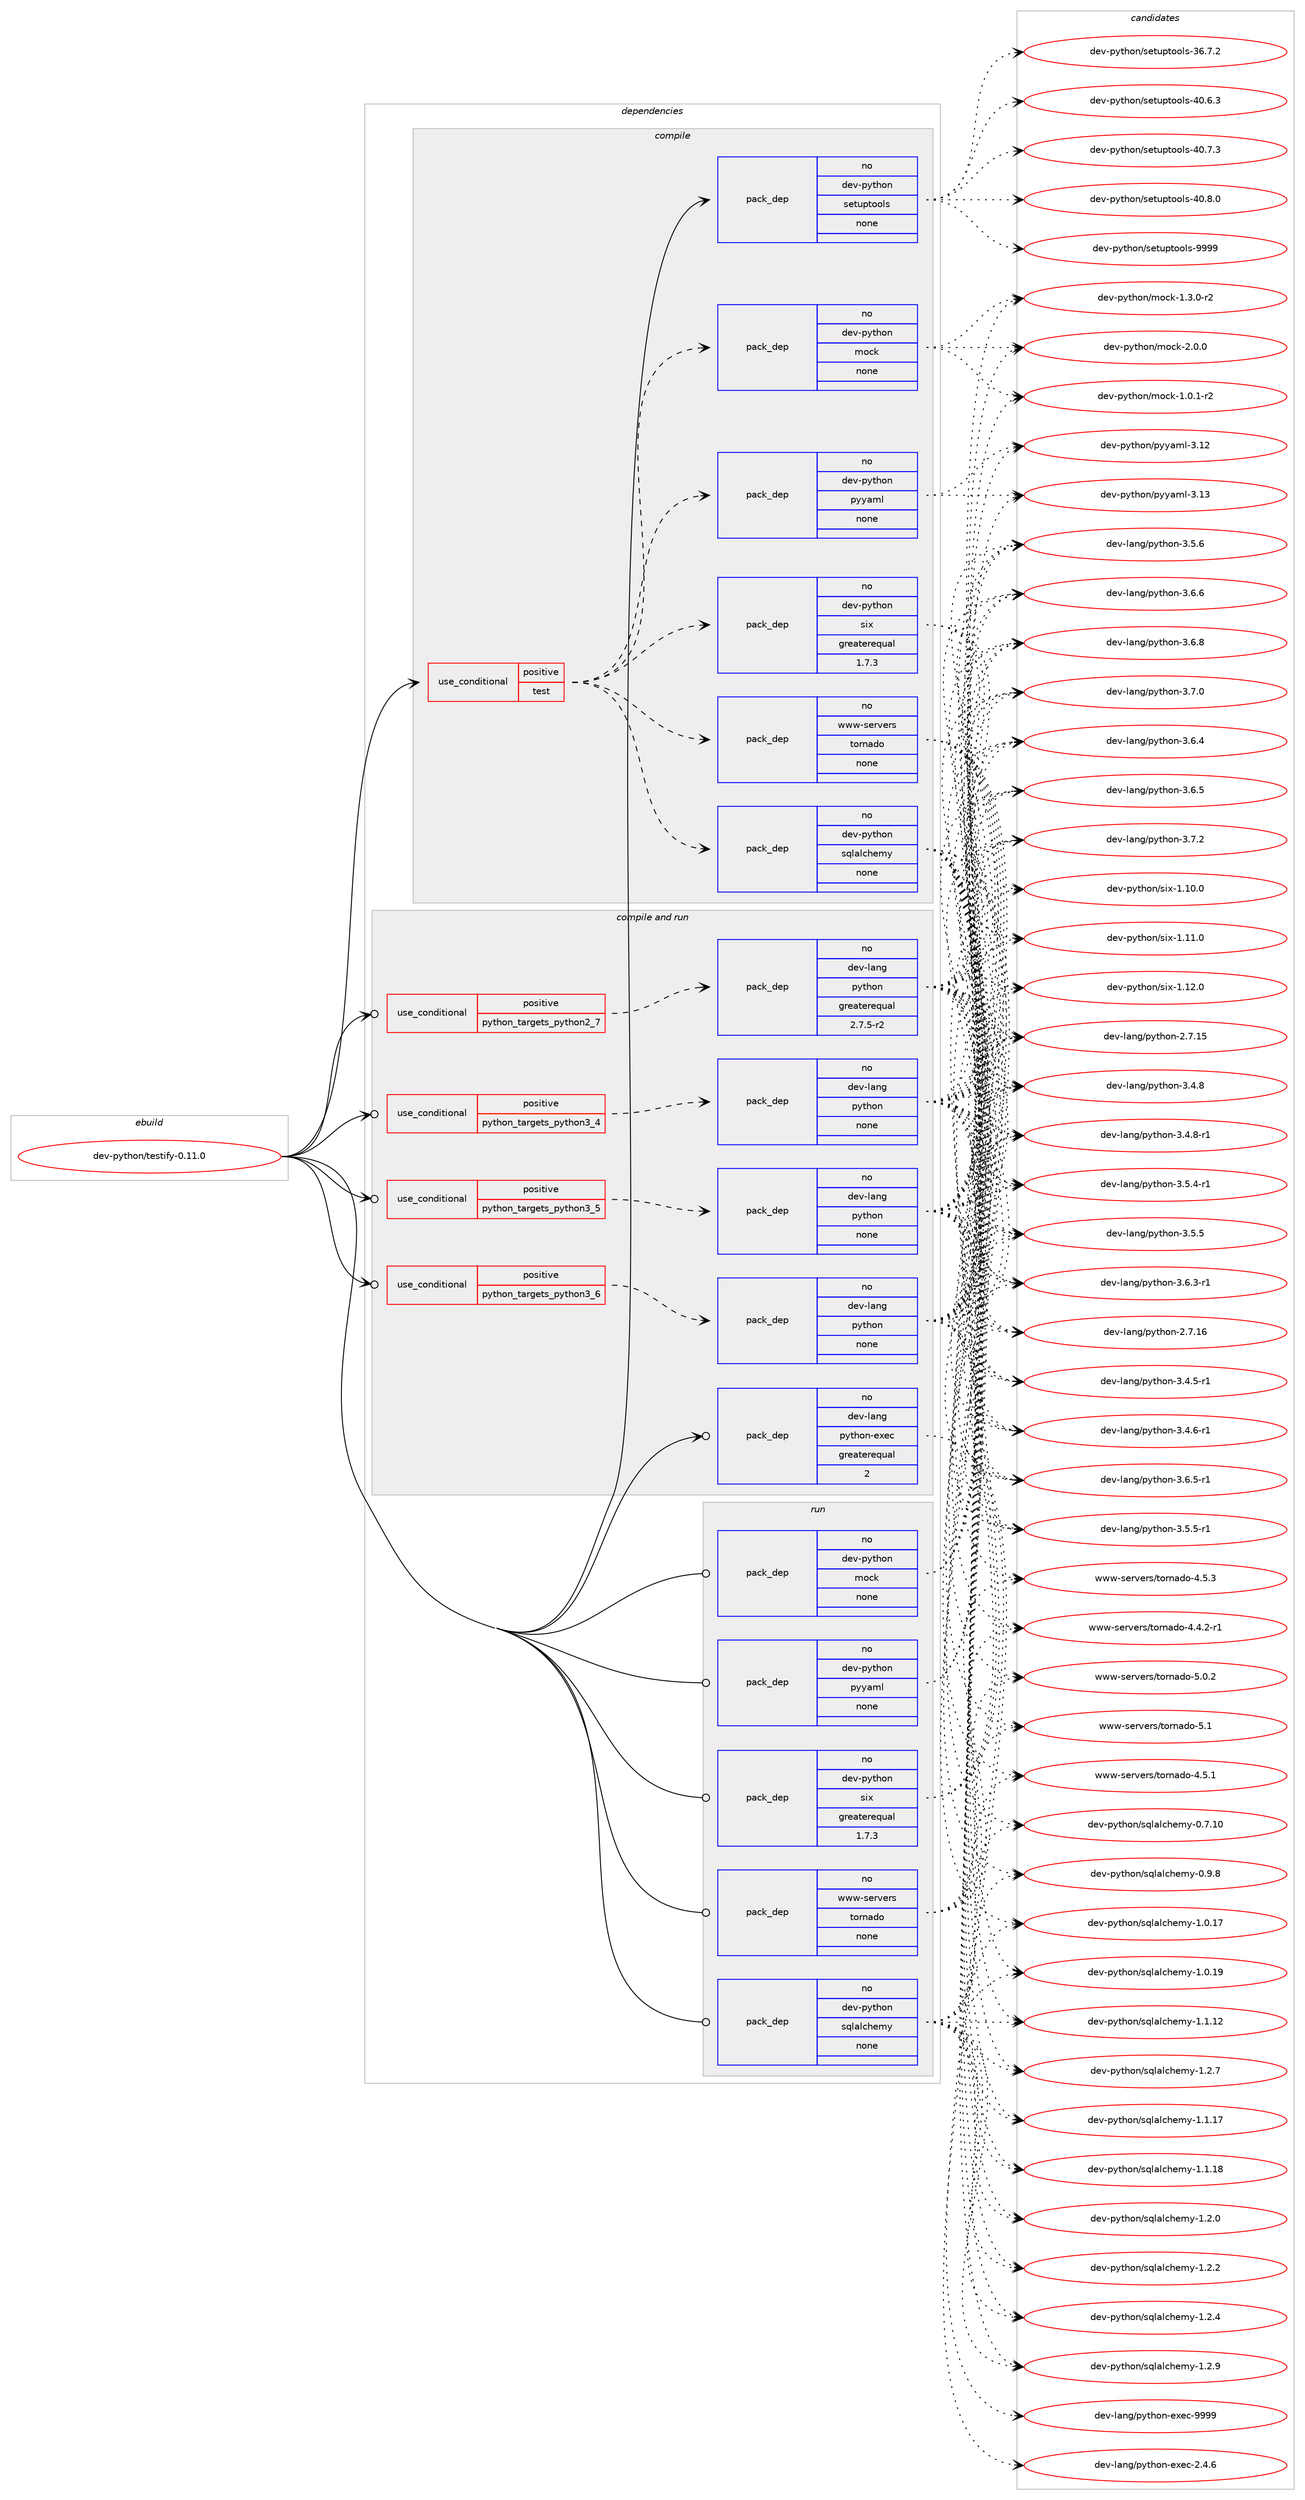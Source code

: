 digraph prolog {

# *************
# Graph options
# *************

newrank=true;
concentrate=true;
compound=true;
graph [rankdir=LR,fontname=Helvetica,fontsize=10,ranksep=1.5];#, ranksep=2.5, nodesep=0.2];
edge  [arrowhead=vee];
node  [fontname=Helvetica,fontsize=10];

# **********
# The ebuild
# **********

subgraph cluster_leftcol {
color=gray;
rank=same;
label=<<i>ebuild</i>>;
id [label="dev-python/testify-0.11.0", color=red, width=4, href="../dev-python/testify-0.11.0.svg"];
}

# ****************
# The dependencies
# ****************

subgraph cluster_midcol {
color=gray;
label=<<i>dependencies</i>>;
subgraph cluster_compile {
fillcolor="#eeeeee";
style=filled;
label=<<i>compile</i>>;
subgraph cond385686 {
dependency1444416 [label=<<TABLE BORDER="0" CELLBORDER="1" CELLSPACING="0" CELLPADDING="4"><TR><TD ROWSPAN="3" CELLPADDING="10">use_conditional</TD></TR><TR><TD>positive</TD></TR><TR><TD>test</TD></TR></TABLE>>, shape=none, color=red];
subgraph pack1035367 {
dependency1444417 [label=<<TABLE BORDER="0" CELLBORDER="1" CELLSPACING="0" CELLPADDING="4" WIDTH="220"><TR><TD ROWSPAN="6" CELLPADDING="30">pack_dep</TD></TR><TR><TD WIDTH="110">no</TD></TR><TR><TD>dev-python</TD></TR><TR><TD>pyyaml</TD></TR><TR><TD>none</TD></TR><TR><TD></TD></TR></TABLE>>, shape=none, color=blue];
}
dependency1444416:e -> dependency1444417:w [weight=20,style="dashed",arrowhead="vee"];
subgraph pack1035368 {
dependency1444418 [label=<<TABLE BORDER="0" CELLBORDER="1" CELLSPACING="0" CELLPADDING="4" WIDTH="220"><TR><TD ROWSPAN="6" CELLPADDING="30">pack_dep</TD></TR><TR><TD WIDTH="110">no</TD></TR><TR><TD>dev-python</TD></TR><TR><TD>sqlalchemy</TD></TR><TR><TD>none</TD></TR><TR><TD></TD></TR></TABLE>>, shape=none, color=blue];
}
dependency1444416:e -> dependency1444418:w [weight=20,style="dashed",arrowhead="vee"];
subgraph pack1035369 {
dependency1444419 [label=<<TABLE BORDER="0" CELLBORDER="1" CELLSPACING="0" CELLPADDING="4" WIDTH="220"><TR><TD ROWSPAN="6" CELLPADDING="30">pack_dep</TD></TR><TR><TD WIDTH="110">no</TD></TR><TR><TD>dev-python</TD></TR><TR><TD>mock</TD></TR><TR><TD>none</TD></TR><TR><TD></TD></TR></TABLE>>, shape=none, color=blue];
}
dependency1444416:e -> dependency1444419:w [weight=20,style="dashed",arrowhead="vee"];
subgraph pack1035370 {
dependency1444420 [label=<<TABLE BORDER="0" CELLBORDER="1" CELLSPACING="0" CELLPADDING="4" WIDTH="220"><TR><TD ROWSPAN="6" CELLPADDING="30">pack_dep</TD></TR><TR><TD WIDTH="110">no</TD></TR><TR><TD>www-servers</TD></TR><TR><TD>tornado</TD></TR><TR><TD>none</TD></TR><TR><TD></TD></TR></TABLE>>, shape=none, color=blue];
}
dependency1444416:e -> dependency1444420:w [weight=20,style="dashed",arrowhead="vee"];
subgraph pack1035371 {
dependency1444421 [label=<<TABLE BORDER="0" CELLBORDER="1" CELLSPACING="0" CELLPADDING="4" WIDTH="220"><TR><TD ROWSPAN="6" CELLPADDING="30">pack_dep</TD></TR><TR><TD WIDTH="110">no</TD></TR><TR><TD>dev-python</TD></TR><TR><TD>six</TD></TR><TR><TD>greaterequal</TD></TR><TR><TD>1.7.3</TD></TR></TABLE>>, shape=none, color=blue];
}
dependency1444416:e -> dependency1444421:w [weight=20,style="dashed",arrowhead="vee"];
}
id:e -> dependency1444416:w [weight=20,style="solid",arrowhead="vee"];
subgraph pack1035372 {
dependency1444422 [label=<<TABLE BORDER="0" CELLBORDER="1" CELLSPACING="0" CELLPADDING="4" WIDTH="220"><TR><TD ROWSPAN="6" CELLPADDING="30">pack_dep</TD></TR><TR><TD WIDTH="110">no</TD></TR><TR><TD>dev-python</TD></TR><TR><TD>setuptools</TD></TR><TR><TD>none</TD></TR><TR><TD></TD></TR></TABLE>>, shape=none, color=blue];
}
id:e -> dependency1444422:w [weight=20,style="solid",arrowhead="vee"];
}
subgraph cluster_compileandrun {
fillcolor="#eeeeee";
style=filled;
label=<<i>compile and run</i>>;
subgraph cond385687 {
dependency1444423 [label=<<TABLE BORDER="0" CELLBORDER="1" CELLSPACING="0" CELLPADDING="4"><TR><TD ROWSPAN="3" CELLPADDING="10">use_conditional</TD></TR><TR><TD>positive</TD></TR><TR><TD>python_targets_python2_7</TD></TR></TABLE>>, shape=none, color=red];
subgraph pack1035373 {
dependency1444424 [label=<<TABLE BORDER="0" CELLBORDER="1" CELLSPACING="0" CELLPADDING="4" WIDTH="220"><TR><TD ROWSPAN="6" CELLPADDING="30">pack_dep</TD></TR><TR><TD WIDTH="110">no</TD></TR><TR><TD>dev-lang</TD></TR><TR><TD>python</TD></TR><TR><TD>greaterequal</TD></TR><TR><TD>2.7.5-r2</TD></TR></TABLE>>, shape=none, color=blue];
}
dependency1444423:e -> dependency1444424:w [weight=20,style="dashed",arrowhead="vee"];
}
id:e -> dependency1444423:w [weight=20,style="solid",arrowhead="odotvee"];
subgraph cond385688 {
dependency1444425 [label=<<TABLE BORDER="0" CELLBORDER="1" CELLSPACING="0" CELLPADDING="4"><TR><TD ROWSPAN="3" CELLPADDING="10">use_conditional</TD></TR><TR><TD>positive</TD></TR><TR><TD>python_targets_python3_4</TD></TR></TABLE>>, shape=none, color=red];
subgraph pack1035374 {
dependency1444426 [label=<<TABLE BORDER="0" CELLBORDER="1" CELLSPACING="0" CELLPADDING="4" WIDTH="220"><TR><TD ROWSPAN="6" CELLPADDING="30">pack_dep</TD></TR><TR><TD WIDTH="110">no</TD></TR><TR><TD>dev-lang</TD></TR><TR><TD>python</TD></TR><TR><TD>none</TD></TR><TR><TD></TD></TR></TABLE>>, shape=none, color=blue];
}
dependency1444425:e -> dependency1444426:w [weight=20,style="dashed",arrowhead="vee"];
}
id:e -> dependency1444425:w [weight=20,style="solid",arrowhead="odotvee"];
subgraph cond385689 {
dependency1444427 [label=<<TABLE BORDER="0" CELLBORDER="1" CELLSPACING="0" CELLPADDING="4"><TR><TD ROWSPAN="3" CELLPADDING="10">use_conditional</TD></TR><TR><TD>positive</TD></TR><TR><TD>python_targets_python3_5</TD></TR></TABLE>>, shape=none, color=red];
subgraph pack1035375 {
dependency1444428 [label=<<TABLE BORDER="0" CELLBORDER="1" CELLSPACING="0" CELLPADDING="4" WIDTH="220"><TR><TD ROWSPAN="6" CELLPADDING="30">pack_dep</TD></TR><TR><TD WIDTH="110">no</TD></TR><TR><TD>dev-lang</TD></TR><TR><TD>python</TD></TR><TR><TD>none</TD></TR><TR><TD></TD></TR></TABLE>>, shape=none, color=blue];
}
dependency1444427:e -> dependency1444428:w [weight=20,style="dashed",arrowhead="vee"];
}
id:e -> dependency1444427:w [weight=20,style="solid",arrowhead="odotvee"];
subgraph cond385690 {
dependency1444429 [label=<<TABLE BORDER="0" CELLBORDER="1" CELLSPACING="0" CELLPADDING="4"><TR><TD ROWSPAN="3" CELLPADDING="10">use_conditional</TD></TR><TR><TD>positive</TD></TR><TR><TD>python_targets_python3_6</TD></TR></TABLE>>, shape=none, color=red];
subgraph pack1035376 {
dependency1444430 [label=<<TABLE BORDER="0" CELLBORDER="1" CELLSPACING="0" CELLPADDING="4" WIDTH="220"><TR><TD ROWSPAN="6" CELLPADDING="30">pack_dep</TD></TR><TR><TD WIDTH="110">no</TD></TR><TR><TD>dev-lang</TD></TR><TR><TD>python</TD></TR><TR><TD>none</TD></TR><TR><TD></TD></TR></TABLE>>, shape=none, color=blue];
}
dependency1444429:e -> dependency1444430:w [weight=20,style="dashed",arrowhead="vee"];
}
id:e -> dependency1444429:w [weight=20,style="solid",arrowhead="odotvee"];
subgraph pack1035377 {
dependency1444431 [label=<<TABLE BORDER="0" CELLBORDER="1" CELLSPACING="0" CELLPADDING="4" WIDTH="220"><TR><TD ROWSPAN="6" CELLPADDING="30">pack_dep</TD></TR><TR><TD WIDTH="110">no</TD></TR><TR><TD>dev-lang</TD></TR><TR><TD>python-exec</TD></TR><TR><TD>greaterequal</TD></TR><TR><TD>2</TD></TR></TABLE>>, shape=none, color=blue];
}
id:e -> dependency1444431:w [weight=20,style="solid",arrowhead="odotvee"];
}
subgraph cluster_run {
fillcolor="#eeeeee";
style=filled;
label=<<i>run</i>>;
subgraph pack1035378 {
dependency1444432 [label=<<TABLE BORDER="0" CELLBORDER="1" CELLSPACING="0" CELLPADDING="4" WIDTH="220"><TR><TD ROWSPAN="6" CELLPADDING="30">pack_dep</TD></TR><TR><TD WIDTH="110">no</TD></TR><TR><TD>dev-python</TD></TR><TR><TD>mock</TD></TR><TR><TD>none</TD></TR><TR><TD></TD></TR></TABLE>>, shape=none, color=blue];
}
id:e -> dependency1444432:w [weight=20,style="solid",arrowhead="odot"];
subgraph pack1035379 {
dependency1444433 [label=<<TABLE BORDER="0" CELLBORDER="1" CELLSPACING="0" CELLPADDING="4" WIDTH="220"><TR><TD ROWSPAN="6" CELLPADDING="30">pack_dep</TD></TR><TR><TD WIDTH="110">no</TD></TR><TR><TD>dev-python</TD></TR><TR><TD>pyyaml</TD></TR><TR><TD>none</TD></TR><TR><TD></TD></TR></TABLE>>, shape=none, color=blue];
}
id:e -> dependency1444433:w [weight=20,style="solid",arrowhead="odot"];
subgraph pack1035380 {
dependency1444434 [label=<<TABLE BORDER="0" CELLBORDER="1" CELLSPACING="0" CELLPADDING="4" WIDTH="220"><TR><TD ROWSPAN="6" CELLPADDING="30">pack_dep</TD></TR><TR><TD WIDTH="110">no</TD></TR><TR><TD>dev-python</TD></TR><TR><TD>six</TD></TR><TR><TD>greaterequal</TD></TR><TR><TD>1.7.3</TD></TR></TABLE>>, shape=none, color=blue];
}
id:e -> dependency1444434:w [weight=20,style="solid",arrowhead="odot"];
subgraph pack1035381 {
dependency1444435 [label=<<TABLE BORDER="0" CELLBORDER="1" CELLSPACING="0" CELLPADDING="4" WIDTH="220"><TR><TD ROWSPAN="6" CELLPADDING="30">pack_dep</TD></TR><TR><TD WIDTH="110">no</TD></TR><TR><TD>dev-python</TD></TR><TR><TD>sqlalchemy</TD></TR><TR><TD>none</TD></TR><TR><TD></TD></TR></TABLE>>, shape=none, color=blue];
}
id:e -> dependency1444435:w [weight=20,style="solid",arrowhead="odot"];
subgraph pack1035382 {
dependency1444436 [label=<<TABLE BORDER="0" CELLBORDER="1" CELLSPACING="0" CELLPADDING="4" WIDTH="220"><TR><TD ROWSPAN="6" CELLPADDING="30">pack_dep</TD></TR><TR><TD WIDTH="110">no</TD></TR><TR><TD>www-servers</TD></TR><TR><TD>tornado</TD></TR><TR><TD>none</TD></TR><TR><TD></TD></TR></TABLE>>, shape=none, color=blue];
}
id:e -> dependency1444436:w [weight=20,style="solid",arrowhead="odot"];
}
}

# **************
# The candidates
# **************

subgraph cluster_choices {
rank=same;
color=gray;
label=<<i>candidates</i>>;

subgraph choice1035367 {
color=black;
nodesep=1;
choice1001011184511212111610411111047112121121971091084551464950 [label="dev-python/pyyaml-3.12", color=red, width=4,href="../dev-python/pyyaml-3.12.svg"];
choice1001011184511212111610411111047112121121971091084551464951 [label="dev-python/pyyaml-3.13", color=red, width=4,href="../dev-python/pyyaml-3.13.svg"];
dependency1444417:e -> choice1001011184511212111610411111047112121121971091084551464950:w [style=dotted,weight="100"];
dependency1444417:e -> choice1001011184511212111610411111047112121121971091084551464951:w [style=dotted,weight="100"];
}
subgraph choice1035368 {
color=black;
nodesep=1;
choice1001011184511212111610411111047115113108971089910410110912145484655464948 [label="dev-python/sqlalchemy-0.7.10", color=red, width=4,href="../dev-python/sqlalchemy-0.7.10.svg"];
choice10010111845112121116104111110471151131089710899104101109121454846574656 [label="dev-python/sqlalchemy-0.9.8", color=red, width=4,href="../dev-python/sqlalchemy-0.9.8.svg"];
choice1001011184511212111610411111047115113108971089910410110912145494648464955 [label="dev-python/sqlalchemy-1.0.17", color=red, width=4,href="../dev-python/sqlalchemy-1.0.17.svg"];
choice1001011184511212111610411111047115113108971089910410110912145494648464957 [label="dev-python/sqlalchemy-1.0.19", color=red, width=4,href="../dev-python/sqlalchemy-1.0.19.svg"];
choice1001011184511212111610411111047115113108971089910410110912145494649464950 [label="dev-python/sqlalchemy-1.1.12", color=red, width=4,href="../dev-python/sqlalchemy-1.1.12.svg"];
choice1001011184511212111610411111047115113108971089910410110912145494649464955 [label="dev-python/sqlalchemy-1.1.17", color=red, width=4,href="../dev-python/sqlalchemy-1.1.17.svg"];
choice1001011184511212111610411111047115113108971089910410110912145494649464956 [label="dev-python/sqlalchemy-1.1.18", color=red, width=4,href="../dev-python/sqlalchemy-1.1.18.svg"];
choice10010111845112121116104111110471151131089710899104101109121454946504648 [label="dev-python/sqlalchemy-1.2.0", color=red, width=4,href="../dev-python/sqlalchemy-1.2.0.svg"];
choice10010111845112121116104111110471151131089710899104101109121454946504650 [label="dev-python/sqlalchemy-1.2.2", color=red, width=4,href="../dev-python/sqlalchemy-1.2.2.svg"];
choice10010111845112121116104111110471151131089710899104101109121454946504652 [label="dev-python/sqlalchemy-1.2.4", color=red, width=4,href="../dev-python/sqlalchemy-1.2.4.svg"];
choice10010111845112121116104111110471151131089710899104101109121454946504655 [label="dev-python/sqlalchemy-1.2.7", color=red, width=4,href="../dev-python/sqlalchemy-1.2.7.svg"];
choice10010111845112121116104111110471151131089710899104101109121454946504657 [label="dev-python/sqlalchemy-1.2.9", color=red, width=4,href="../dev-python/sqlalchemy-1.2.9.svg"];
dependency1444418:e -> choice1001011184511212111610411111047115113108971089910410110912145484655464948:w [style=dotted,weight="100"];
dependency1444418:e -> choice10010111845112121116104111110471151131089710899104101109121454846574656:w [style=dotted,weight="100"];
dependency1444418:e -> choice1001011184511212111610411111047115113108971089910410110912145494648464955:w [style=dotted,weight="100"];
dependency1444418:e -> choice1001011184511212111610411111047115113108971089910410110912145494648464957:w [style=dotted,weight="100"];
dependency1444418:e -> choice1001011184511212111610411111047115113108971089910410110912145494649464950:w [style=dotted,weight="100"];
dependency1444418:e -> choice1001011184511212111610411111047115113108971089910410110912145494649464955:w [style=dotted,weight="100"];
dependency1444418:e -> choice1001011184511212111610411111047115113108971089910410110912145494649464956:w [style=dotted,weight="100"];
dependency1444418:e -> choice10010111845112121116104111110471151131089710899104101109121454946504648:w [style=dotted,weight="100"];
dependency1444418:e -> choice10010111845112121116104111110471151131089710899104101109121454946504650:w [style=dotted,weight="100"];
dependency1444418:e -> choice10010111845112121116104111110471151131089710899104101109121454946504652:w [style=dotted,weight="100"];
dependency1444418:e -> choice10010111845112121116104111110471151131089710899104101109121454946504655:w [style=dotted,weight="100"];
dependency1444418:e -> choice10010111845112121116104111110471151131089710899104101109121454946504657:w [style=dotted,weight="100"];
}
subgraph choice1035369 {
color=black;
nodesep=1;
choice1001011184511212111610411111047109111991074549464846494511450 [label="dev-python/mock-1.0.1-r2", color=red, width=4,href="../dev-python/mock-1.0.1-r2.svg"];
choice1001011184511212111610411111047109111991074549465146484511450 [label="dev-python/mock-1.3.0-r2", color=red, width=4,href="../dev-python/mock-1.3.0-r2.svg"];
choice100101118451121211161041111104710911199107455046484648 [label="dev-python/mock-2.0.0", color=red, width=4,href="../dev-python/mock-2.0.0.svg"];
dependency1444419:e -> choice1001011184511212111610411111047109111991074549464846494511450:w [style=dotted,weight="100"];
dependency1444419:e -> choice1001011184511212111610411111047109111991074549465146484511450:w [style=dotted,weight="100"];
dependency1444419:e -> choice100101118451121211161041111104710911199107455046484648:w [style=dotted,weight="100"];
}
subgraph choice1035370 {
color=black;
nodesep=1;
choice1191191194511510111411810111411547116111114110971001114552465246504511449 [label="www-servers/tornado-4.4.2-r1", color=red, width=4,href="../www-servers/tornado-4.4.2-r1.svg"];
choice119119119451151011141181011141154711611111411097100111455246534649 [label="www-servers/tornado-4.5.1", color=red, width=4,href="../www-servers/tornado-4.5.1.svg"];
choice119119119451151011141181011141154711611111411097100111455246534651 [label="www-servers/tornado-4.5.3", color=red, width=4,href="../www-servers/tornado-4.5.3.svg"];
choice119119119451151011141181011141154711611111411097100111455346484650 [label="www-servers/tornado-5.0.2", color=red, width=4,href="../www-servers/tornado-5.0.2.svg"];
choice11911911945115101114118101114115471161111141109710011145534649 [label="www-servers/tornado-5.1", color=red, width=4,href="../www-servers/tornado-5.1.svg"];
dependency1444420:e -> choice1191191194511510111411810111411547116111114110971001114552465246504511449:w [style=dotted,weight="100"];
dependency1444420:e -> choice119119119451151011141181011141154711611111411097100111455246534649:w [style=dotted,weight="100"];
dependency1444420:e -> choice119119119451151011141181011141154711611111411097100111455246534651:w [style=dotted,weight="100"];
dependency1444420:e -> choice119119119451151011141181011141154711611111411097100111455346484650:w [style=dotted,weight="100"];
dependency1444420:e -> choice11911911945115101114118101114115471161111141109710011145534649:w [style=dotted,weight="100"];
}
subgraph choice1035371 {
color=black;
nodesep=1;
choice100101118451121211161041111104711510512045494649484648 [label="dev-python/six-1.10.0", color=red, width=4,href="../dev-python/six-1.10.0.svg"];
choice100101118451121211161041111104711510512045494649494648 [label="dev-python/six-1.11.0", color=red, width=4,href="../dev-python/six-1.11.0.svg"];
choice100101118451121211161041111104711510512045494649504648 [label="dev-python/six-1.12.0", color=red, width=4,href="../dev-python/six-1.12.0.svg"];
dependency1444421:e -> choice100101118451121211161041111104711510512045494649484648:w [style=dotted,weight="100"];
dependency1444421:e -> choice100101118451121211161041111104711510512045494649494648:w [style=dotted,weight="100"];
dependency1444421:e -> choice100101118451121211161041111104711510512045494649504648:w [style=dotted,weight="100"];
}
subgraph choice1035372 {
color=black;
nodesep=1;
choice100101118451121211161041111104711510111611711211611111110811545515446554650 [label="dev-python/setuptools-36.7.2", color=red, width=4,href="../dev-python/setuptools-36.7.2.svg"];
choice100101118451121211161041111104711510111611711211611111110811545524846544651 [label="dev-python/setuptools-40.6.3", color=red, width=4,href="../dev-python/setuptools-40.6.3.svg"];
choice100101118451121211161041111104711510111611711211611111110811545524846554651 [label="dev-python/setuptools-40.7.3", color=red, width=4,href="../dev-python/setuptools-40.7.3.svg"];
choice100101118451121211161041111104711510111611711211611111110811545524846564648 [label="dev-python/setuptools-40.8.0", color=red, width=4,href="../dev-python/setuptools-40.8.0.svg"];
choice10010111845112121116104111110471151011161171121161111111081154557575757 [label="dev-python/setuptools-9999", color=red, width=4,href="../dev-python/setuptools-9999.svg"];
dependency1444422:e -> choice100101118451121211161041111104711510111611711211611111110811545515446554650:w [style=dotted,weight="100"];
dependency1444422:e -> choice100101118451121211161041111104711510111611711211611111110811545524846544651:w [style=dotted,weight="100"];
dependency1444422:e -> choice100101118451121211161041111104711510111611711211611111110811545524846554651:w [style=dotted,weight="100"];
dependency1444422:e -> choice100101118451121211161041111104711510111611711211611111110811545524846564648:w [style=dotted,weight="100"];
dependency1444422:e -> choice10010111845112121116104111110471151011161171121161111111081154557575757:w [style=dotted,weight="100"];
}
subgraph choice1035373 {
color=black;
nodesep=1;
choice10010111845108971101034711212111610411111045504655464953 [label="dev-lang/python-2.7.15", color=red, width=4,href="../dev-lang/python-2.7.15.svg"];
choice10010111845108971101034711212111610411111045504655464954 [label="dev-lang/python-2.7.16", color=red, width=4,href="../dev-lang/python-2.7.16.svg"];
choice1001011184510897110103471121211161041111104551465246534511449 [label="dev-lang/python-3.4.5-r1", color=red, width=4,href="../dev-lang/python-3.4.5-r1.svg"];
choice1001011184510897110103471121211161041111104551465246544511449 [label="dev-lang/python-3.4.6-r1", color=red, width=4,href="../dev-lang/python-3.4.6-r1.svg"];
choice100101118451089711010347112121116104111110455146524656 [label="dev-lang/python-3.4.8", color=red, width=4,href="../dev-lang/python-3.4.8.svg"];
choice1001011184510897110103471121211161041111104551465246564511449 [label="dev-lang/python-3.4.8-r1", color=red, width=4,href="../dev-lang/python-3.4.8-r1.svg"];
choice1001011184510897110103471121211161041111104551465346524511449 [label="dev-lang/python-3.5.4-r1", color=red, width=4,href="../dev-lang/python-3.5.4-r1.svg"];
choice100101118451089711010347112121116104111110455146534653 [label="dev-lang/python-3.5.5", color=red, width=4,href="../dev-lang/python-3.5.5.svg"];
choice1001011184510897110103471121211161041111104551465346534511449 [label="dev-lang/python-3.5.5-r1", color=red, width=4,href="../dev-lang/python-3.5.5-r1.svg"];
choice100101118451089711010347112121116104111110455146534654 [label="dev-lang/python-3.5.6", color=red, width=4,href="../dev-lang/python-3.5.6.svg"];
choice1001011184510897110103471121211161041111104551465446514511449 [label="dev-lang/python-3.6.3-r1", color=red, width=4,href="../dev-lang/python-3.6.3-r1.svg"];
choice100101118451089711010347112121116104111110455146544652 [label="dev-lang/python-3.6.4", color=red, width=4,href="../dev-lang/python-3.6.4.svg"];
choice100101118451089711010347112121116104111110455146544653 [label="dev-lang/python-3.6.5", color=red, width=4,href="../dev-lang/python-3.6.5.svg"];
choice1001011184510897110103471121211161041111104551465446534511449 [label="dev-lang/python-3.6.5-r1", color=red, width=4,href="../dev-lang/python-3.6.5-r1.svg"];
choice100101118451089711010347112121116104111110455146544654 [label="dev-lang/python-3.6.6", color=red, width=4,href="../dev-lang/python-3.6.6.svg"];
choice100101118451089711010347112121116104111110455146544656 [label="dev-lang/python-3.6.8", color=red, width=4,href="../dev-lang/python-3.6.8.svg"];
choice100101118451089711010347112121116104111110455146554648 [label="dev-lang/python-3.7.0", color=red, width=4,href="../dev-lang/python-3.7.0.svg"];
choice100101118451089711010347112121116104111110455146554650 [label="dev-lang/python-3.7.2", color=red, width=4,href="../dev-lang/python-3.7.2.svg"];
dependency1444424:e -> choice10010111845108971101034711212111610411111045504655464953:w [style=dotted,weight="100"];
dependency1444424:e -> choice10010111845108971101034711212111610411111045504655464954:w [style=dotted,weight="100"];
dependency1444424:e -> choice1001011184510897110103471121211161041111104551465246534511449:w [style=dotted,weight="100"];
dependency1444424:e -> choice1001011184510897110103471121211161041111104551465246544511449:w [style=dotted,weight="100"];
dependency1444424:e -> choice100101118451089711010347112121116104111110455146524656:w [style=dotted,weight="100"];
dependency1444424:e -> choice1001011184510897110103471121211161041111104551465246564511449:w [style=dotted,weight="100"];
dependency1444424:e -> choice1001011184510897110103471121211161041111104551465346524511449:w [style=dotted,weight="100"];
dependency1444424:e -> choice100101118451089711010347112121116104111110455146534653:w [style=dotted,weight="100"];
dependency1444424:e -> choice1001011184510897110103471121211161041111104551465346534511449:w [style=dotted,weight="100"];
dependency1444424:e -> choice100101118451089711010347112121116104111110455146534654:w [style=dotted,weight="100"];
dependency1444424:e -> choice1001011184510897110103471121211161041111104551465446514511449:w [style=dotted,weight="100"];
dependency1444424:e -> choice100101118451089711010347112121116104111110455146544652:w [style=dotted,weight="100"];
dependency1444424:e -> choice100101118451089711010347112121116104111110455146544653:w [style=dotted,weight="100"];
dependency1444424:e -> choice1001011184510897110103471121211161041111104551465446534511449:w [style=dotted,weight="100"];
dependency1444424:e -> choice100101118451089711010347112121116104111110455146544654:w [style=dotted,weight="100"];
dependency1444424:e -> choice100101118451089711010347112121116104111110455146544656:w [style=dotted,weight="100"];
dependency1444424:e -> choice100101118451089711010347112121116104111110455146554648:w [style=dotted,weight="100"];
dependency1444424:e -> choice100101118451089711010347112121116104111110455146554650:w [style=dotted,weight="100"];
}
subgraph choice1035374 {
color=black;
nodesep=1;
choice10010111845108971101034711212111610411111045504655464953 [label="dev-lang/python-2.7.15", color=red, width=4,href="../dev-lang/python-2.7.15.svg"];
choice10010111845108971101034711212111610411111045504655464954 [label="dev-lang/python-2.7.16", color=red, width=4,href="../dev-lang/python-2.7.16.svg"];
choice1001011184510897110103471121211161041111104551465246534511449 [label="dev-lang/python-3.4.5-r1", color=red, width=4,href="../dev-lang/python-3.4.5-r1.svg"];
choice1001011184510897110103471121211161041111104551465246544511449 [label="dev-lang/python-3.4.6-r1", color=red, width=4,href="../dev-lang/python-3.4.6-r1.svg"];
choice100101118451089711010347112121116104111110455146524656 [label="dev-lang/python-3.4.8", color=red, width=4,href="../dev-lang/python-3.4.8.svg"];
choice1001011184510897110103471121211161041111104551465246564511449 [label="dev-lang/python-3.4.8-r1", color=red, width=4,href="../dev-lang/python-3.4.8-r1.svg"];
choice1001011184510897110103471121211161041111104551465346524511449 [label="dev-lang/python-3.5.4-r1", color=red, width=4,href="../dev-lang/python-3.5.4-r1.svg"];
choice100101118451089711010347112121116104111110455146534653 [label="dev-lang/python-3.5.5", color=red, width=4,href="../dev-lang/python-3.5.5.svg"];
choice1001011184510897110103471121211161041111104551465346534511449 [label="dev-lang/python-3.5.5-r1", color=red, width=4,href="../dev-lang/python-3.5.5-r1.svg"];
choice100101118451089711010347112121116104111110455146534654 [label="dev-lang/python-3.5.6", color=red, width=4,href="../dev-lang/python-3.5.6.svg"];
choice1001011184510897110103471121211161041111104551465446514511449 [label="dev-lang/python-3.6.3-r1", color=red, width=4,href="../dev-lang/python-3.6.3-r1.svg"];
choice100101118451089711010347112121116104111110455146544652 [label="dev-lang/python-3.6.4", color=red, width=4,href="../dev-lang/python-3.6.4.svg"];
choice100101118451089711010347112121116104111110455146544653 [label="dev-lang/python-3.6.5", color=red, width=4,href="../dev-lang/python-3.6.5.svg"];
choice1001011184510897110103471121211161041111104551465446534511449 [label="dev-lang/python-3.6.5-r1", color=red, width=4,href="../dev-lang/python-3.6.5-r1.svg"];
choice100101118451089711010347112121116104111110455146544654 [label="dev-lang/python-3.6.6", color=red, width=4,href="../dev-lang/python-3.6.6.svg"];
choice100101118451089711010347112121116104111110455146544656 [label="dev-lang/python-3.6.8", color=red, width=4,href="../dev-lang/python-3.6.8.svg"];
choice100101118451089711010347112121116104111110455146554648 [label="dev-lang/python-3.7.0", color=red, width=4,href="../dev-lang/python-3.7.0.svg"];
choice100101118451089711010347112121116104111110455146554650 [label="dev-lang/python-3.7.2", color=red, width=4,href="../dev-lang/python-3.7.2.svg"];
dependency1444426:e -> choice10010111845108971101034711212111610411111045504655464953:w [style=dotted,weight="100"];
dependency1444426:e -> choice10010111845108971101034711212111610411111045504655464954:w [style=dotted,weight="100"];
dependency1444426:e -> choice1001011184510897110103471121211161041111104551465246534511449:w [style=dotted,weight="100"];
dependency1444426:e -> choice1001011184510897110103471121211161041111104551465246544511449:w [style=dotted,weight="100"];
dependency1444426:e -> choice100101118451089711010347112121116104111110455146524656:w [style=dotted,weight="100"];
dependency1444426:e -> choice1001011184510897110103471121211161041111104551465246564511449:w [style=dotted,weight="100"];
dependency1444426:e -> choice1001011184510897110103471121211161041111104551465346524511449:w [style=dotted,weight="100"];
dependency1444426:e -> choice100101118451089711010347112121116104111110455146534653:w [style=dotted,weight="100"];
dependency1444426:e -> choice1001011184510897110103471121211161041111104551465346534511449:w [style=dotted,weight="100"];
dependency1444426:e -> choice100101118451089711010347112121116104111110455146534654:w [style=dotted,weight="100"];
dependency1444426:e -> choice1001011184510897110103471121211161041111104551465446514511449:w [style=dotted,weight="100"];
dependency1444426:e -> choice100101118451089711010347112121116104111110455146544652:w [style=dotted,weight="100"];
dependency1444426:e -> choice100101118451089711010347112121116104111110455146544653:w [style=dotted,weight="100"];
dependency1444426:e -> choice1001011184510897110103471121211161041111104551465446534511449:w [style=dotted,weight="100"];
dependency1444426:e -> choice100101118451089711010347112121116104111110455146544654:w [style=dotted,weight="100"];
dependency1444426:e -> choice100101118451089711010347112121116104111110455146544656:w [style=dotted,weight="100"];
dependency1444426:e -> choice100101118451089711010347112121116104111110455146554648:w [style=dotted,weight="100"];
dependency1444426:e -> choice100101118451089711010347112121116104111110455146554650:w [style=dotted,weight="100"];
}
subgraph choice1035375 {
color=black;
nodesep=1;
choice10010111845108971101034711212111610411111045504655464953 [label="dev-lang/python-2.7.15", color=red, width=4,href="../dev-lang/python-2.7.15.svg"];
choice10010111845108971101034711212111610411111045504655464954 [label="dev-lang/python-2.7.16", color=red, width=4,href="../dev-lang/python-2.7.16.svg"];
choice1001011184510897110103471121211161041111104551465246534511449 [label="dev-lang/python-3.4.5-r1", color=red, width=4,href="../dev-lang/python-3.4.5-r1.svg"];
choice1001011184510897110103471121211161041111104551465246544511449 [label="dev-lang/python-3.4.6-r1", color=red, width=4,href="../dev-lang/python-3.4.6-r1.svg"];
choice100101118451089711010347112121116104111110455146524656 [label="dev-lang/python-3.4.8", color=red, width=4,href="../dev-lang/python-3.4.8.svg"];
choice1001011184510897110103471121211161041111104551465246564511449 [label="dev-lang/python-3.4.8-r1", color=red, width=4,href="../dev-lang/python-3.4.8-r1.svg"];
choice1001011184510897110103471121211161041111104551465346524511449 [label="dev-lang/python-3.5.4-r1", color=red, width=4,href="../dev-lang/python-3.5.4-r1.svg"];
choice100101118451089711010347112121116104111110455146534653 [label="dev-lang/python-3.5.5", color=red, width=4,href="../dev-lang/python-3.5.5.svg"];
choice1001011184510897110103471121211161041111104551465346534511449 [label="dev-lang/python-3.5.5-r1", color=red, width=4,href="../dev-lang/python-3.5.5-r1.svg"];
choice100101118451089711010347112121116104111110455146534654 [label="dev-lang/python-3.5.6", color=red, width=4,href="../dev-lang/python-3.5.6.svg"];
choice1001011184510897110103471121211161041111104551465446514511449 [label="dev-lang/python-3.6.3-r1", color=red, width=4,href="../dev-lang/python-3.6.3-r1.svg"];
choice100101118451089711010347112121116104111110455146544652 [label="dev-lang/python-3.6.4", color=red, width=4,href="../dev-lang/python-3.6.4.svg"];
choice100101118451089711010347112121116104111110455146544653 [label="dev-lang/python-3.6.5", color=red, width=4,href="../dev-lang/python-3.6.5.svg"];
choice1001011184510897110103471121211161041111104551465446534511449 [label="dev-lang/python-3.6.5-r1", color=red, width=4,href="../dev-lang/python-3.6.5-r1.svg"];
choice100101118451089711010347112121116104111110455146544654 [label="dev-lang/python-3.6.6", color=red, width=4,href="../dev-lang/python-3.6.6.svg"];
choice100101118451089711010347112121116104111110455146544656 [label="dev-lang/python-3.6.8", color=red, width=4,href="../dev-lang/python-3.6.8.svg"];
choice100101118451089711010347112121116104111110455146554648 [label="dev-lang/python-3.7.0", color=red, width=4,href="../dev-lang/python-3.7.0.svg"];
choice100101118451089711010347112121116104111110455146554650 [label="dev-lang/python-3.7.2", color=red, width=4,href="../dev-lang/python-3.7.2.svg"];
dependency1444428:e -> choice10010111845108971101034711212111610411111045504655464953:w [style=dotted,weight="100"];
dependency1444428:e -> choice10010111845108971101034711212111610411111045504655464954:w [style=dotted,weight="100"];
dependency1444428:e -> choice1001011184510897110103471121211161041111104551465246534511449:w [style=dotted,weight="100"];
dependency1444428:e -> choice1001011184510897110103471121211161041111104551465246544511449:w [style=dotted,weight="100"];
dependency1444428:e -> choice100101118451089711010347112121116104111110455146524656:w [style=dotted,weight="100"];
dependency1444428:e -> choice1001011184510897110103471121211161041111104551465246564511449:w [style=dotted,weight="100"];
dependency1444428:e -> choice1001011184510897110103471121211161041111104551465346524511449:w [style=dotted,weight="100"];
dependency1444428:e -> choice100101118451089711010347112121116104111110455146534653:w [style=dotted,weight="100"];
dependency1444428:e -> choice1001011184510897110103471121211161041111104551465346534511449:w [style=dotted,weight="100"];
dependency1444428:e -> choice100101118451089711010347112121116104111110455146534654:w [style=dotted,weight="100"];
dependency1444428:e -> choice1001011184510897110103471121211161041111104551465446514511449:w [style=dotted,weight="100"];
dependency1444428:e -> choice100101118451089711010347112121116104111110455146544652:w [style=dotted,weight="100"];
dependency1444428:e -> choice100101118451089711010347112121116104111110455146544653:w [style=dotted,weight="100"];
dependency1444428:e -> choice1001011184510897110103471121211161041111104551465446534511449:w [style=dotted,weight="100"];
dependency1444428:e -> choice100101118451089711010347112121116104111110455146544654:w [style=dotted,weight="100"];
dependency1444428:e -> choice100101118451089711010347112121116104111110455146544656:w [style=dotted,weight="100"];
dependency1444428:e -> choice100101118451089711010347112121116104111110455146554648:w [style=dotted,weight="100"];
dependency1444428:e -> choice100101118451089711010347112121116104111110455146554650:w [style=dotted,weight="100"];
}
subgraph choice1035376 {
color=black;
nodesep=1;
choice10010111845108971101034711212111610411111045504655464953 [label="dev-lang/python-2.7.15", color=red, width=4,href="../dev-lang/python-2.7.15.svg"];
choice10010111845108971101034711212111610411111045504655464954 [label="dev-lang/python-2.7.16", color=red, width=4,href="../dev-lang/python-2.7.16.svg"];
choice1001011184510897110103471121211161041111104551465246534511449 [label="dev-lang/python-3.4.5-r1", color=red, width=4,href="../dev-lang/python-3.4.5-r1.svg"];
choice1001011184510897110103471121211161041111104551465246544511449 [label="dev-lang/python-3.4.6-r1", color=red, width=4,href="../dev-lang/python-3.4.6-r1.svg"];
choice100101118451089711010347112121116104111110455146524656 [label="dev-lang/python-3.4.8", color=red, width=4,href="../dev-lang/python-3.4.8.svg"];
choice1001011184510897110103471121211161041111104551465246564511449 [label="dev-lang/python-3.4.8-r1", color=red, width=4,href="../dev-lang/python-3.4.8-r1.svg"];
choice1001011184510897110103471121211161041111104551465346524511449 [label="dev-lang/python-3.5.4-r1", color=red, width=4,href="../dev-lang/python-3.5.4-r1.svg"];
choice100101118451089711010347112121116104111110455146534653 [label="dev-lang/python-3.5.5", color=red, width=4,href="../dev-lang/python-3.5.5.svg"];
choice1001011184510897110103471121211161041111104551465346534511449 [label="dev-lang/python-3.5.5-r1", color=red, width=4,href="../dev-lang/python-3.5.5-r1.svg"];
choice100101118451089711010347112121116104111110455146534654 [label="dev-lang/python-3.5.6", color=red, width=4,href="../dev-lang/python-3.5.6.svg"];
choice1001011184510897110103471121211161041111104551465446514511449 [label="dev-lang/python-3.6.3-r1", color=red, width=4,href="../dev-lang/python-3.6.3-r1.svg"];
choice100101118451089711010347112121116104111110455146544652 [label="dev-lang/python-3.6.4", color=red, width=4,href="../dev-lang/python-3.6.4.svg"];
choice100101118451089711010347112121116104111110455146544653 [label="dev-lang/python-3.6.5", color=red, width=4,href="../dev-lang/python-3.6.5.svg"];
choice1001011184510897110103471121211161041111104551465446534511449 [label="dev-lang/python-3.6.5-r1", color=red, width=4,href="../dev-lang/python-3.6.5-r1.svg"];
choice100101118451089711010347112121116104111110455146544654 [label="dev-lang/python-3.6.6", color=red, width=4,href="../dev-lang/python-3.6.6.svg"];
choice100101118451089711010347112121116104111110455146544656 [label="dev-lang/python-3.6.8", color=red, width=4,href="../dev-lang/python-3.6.8.svg"];
choice100101118451089711010347112121116104111110455146554648 [label="dev-lang/python-3.7.0", color=red, width=4,href="../dev-lang/python-3.7.0.svg"];
choice100101118451089711010347112121116104111110455146554650 [label="dev-lang/python-3.7.2", color=red, width=4,href="../dev-lang/python-3.7.2.svg"];
dependency1444430:e -> choice10010111845108971101034711212111610411111045504655464953:w [style=dotted,weight="100"];
dependency1444430:e -> choice10010111845108971101034711212111610411111045504655464954:w [style=dotted,weight="100"];
dependency1444430:e -> choice1001011184510897110103471121211161041111104551465246534511449:w [style=dotted,weight="100"];
dependency1444430:e -> choice1001011184510897110103471121211161041111104551465246544511449:w [style=dotted,weight="100"];
dependency1444430:e -> choice100101118451089711010347112121116104111110455146524656:w [style=dotted,weight="100"];
dependency1444430:e -> choice1001011184510897110103471121211161041111104551465246564511449:w [style=dotted,weight="100"];
dependency1444430:e -> choice1001011184510897110103471121211161041111104551465346524511449:w [style=dotted,weight="100"];
dependency1444430:e -> choice100101118451089711010347112121116104111110455146534653:w [style=dotted,weight="100"];
dependency1444430:e -> choice1001011184510897110103471121211161041111104551465346534511449:w [style=dotted,weight="100"];
dependency1444430:e -> choice100101118451089711010347112121116104111110455146534654:w [style=dotted,weight="100"];
dependency1444430:e -> choice1001011184510897110103471121211161041111104551465446514511449:w [style=dotted,weight="100"];
dependency1444430:e -> choice100101118451089711010347112121116104111110455146544652:w [style=dotted,weight="100"];
dependency1444430:e -> choice100101118451089711010347112121116104111110455146544653:w [style=dotted,weight="100"];
dependency1444430:e -> choice1001011184510897110103471121211161041111104551465446534511449:w [style=dotted,weight="100"];
dependency1444430:e -> choice100101118451089711010347112121116104111110455146544654:w [style=dotted,weight="100"];
dependency1444430:e -> choice100101118451089711010347112121116104111110455146544656:w [style=dotted,weight="100"];
dependency1444430:e -> choice100101118451089711010347112121116104111110455146554648:w [style=dotted,weight="100"];
dependency1444430:e -> choice100101118451089711010347112121116104111110455146554650:w [style=dotted,weight="100"];
}
subgraph choice1035377 {
color=black;
nodesep=1;
choice1001011184510897110103471121211161041111104510112010199455046524654 [label="dev-lang/python-exec-2.4.6", color=red, width=4,href="../dev-lang/python-exec-2.4.6.svg"];
choice10010111845108971101034711212111610411111045101120101994557575757 [label="dev-lang/python-exec-9999", color=red, width=4,href="../dev-lang/python-exec-9999.svg"];
dependency1444431:e -> choice1001011184510897110103471121211161041111104510112010199455046524654:w [style=dotted,weight="100"];
dependency1444431:e -> choice10010111845108971101034711212111610411111045101120101994557575757:w [style=dotted,weight="100"];
}
subgraph choice1035378 {
color=black;
nodesep=1;
choice1001011184511212111610411111047109111991074549464846494511450 [label="dev-python/mock-1.0.1-r2", color=red, width=4,href="../dev-python/mock-1.0.1-r2.svg"];
choice1001011184511212111610411111047109111991074549465146484511450 [label="dev-python/mock-1.3.0-r2", color=red, width=4,href="../dev-python/mock-1.3.0-r2.svg"];
choice100101118451121211161041111104710911199107455046484648 [label="dev-python/mock-2.0.0", color=red, width=4,href="../dev-python/mock-2.0.0.svg"];
dependency1444432:e -> choice1001011184511212111610411111047109111991074549464846494511450:w [style=dotted,weight="100"];
dependency1444432:e -> choice1001011184511212111610411111047109111991074549465146484511450:w [style=dotted,weight="100"];
dependency1444432:e -> choice100101118451121211161041111104710911199107455046484648:w [style=dotted,weight="100"];
}
subgraph choice1035379 {
color=black;
nodesep=1;
choice1001011184511212111610411111047112121121971091084551464950 [label="dev-python/pyyaml-3.12", color=red, width=4,href="../dev-python/pyyaml-3.12.svg"];
choice1001011184511212111610411111047112121121971091084551464951 [label="dev-python/pyyaml-3.13", color=red, width=4,href="../dev-python/pyyaml-3.13.svg"];
dependency1444433:e -> choice1001011184511212111610411111047112121121971091084551464950:w [style=dotted,weight="100"];
dependency1444433:e -> choice1001011184511212111610411111047112121121971091084551464951:w [style=dotted,weight="100"];
}
subgraph choice1035380 {
color=black;
nodesep=1;
choice100101118451121211161041111104711510512045494649484648 [label="dev-python/six-1.10.0", color=red, width=4,href="../dev-python/six-1.10.0.svg"];
choice100101118451121211161041111104711510512045494649494648 [label="dev-python/six-1.11.0", color=red, width=4,href="../dev-python/six-1.11.0.svg"];
choice100101118451121211161041111104711510512045494649504648 [label="dev-python/six-1.12.0", color=red, width=4,href="../dev-python/six-1.12.0.svg"];
dependency1444434:e -> choice100101118451121211161041111104711510512045494649484648:w [style=dotted,weight="100"];
dependency1444434:e -> choice100101118451121211161041111104711510512045494649494648:w [style=dotted,weight="100"];
dependency1444434:e -> choice100101118451121211161041111104711510512045494649504648:w [style=dotted,weight="100"];
}
subgraph choice1035381 {
color=black;
nodesep=1;
choice1001011184511212111610411111047115113108971089910410110912145484655464948 [label="dev-python/sqlalchemy-0.7.10", color=red, width=4,href="../dev-python/sqlalchemy-0.7.10.svg"];
choice10010111845112121116104111110471151131089710899104101109121454846574656 [label="dev-python/sqlalchemy-0.9.8", color=red, width=4,href="../dev-python/sqlalchemy-0.9.8.svg"];
choice1001011184511212111610411111047115113108971089910410110912145494648464955 [label="dev-python/sqlalchemy-1.0.17", color=red, width=4,href="../dev-python/sqlalchemy-1.0.17.svg"];
choice1001011184511212111610411111047115113108971089910410110912145494648464957 [label="dev-python/sqlalchemy-1.0.19", color=red, width=4,href="../dev-python/sqlalchemy-1.0.19.svg"];
choice1001011184511212111610411111047115113108971089910410110912145494649464950 [label="dev-python/sqlalchemy-1.1.12", color=red, width=4,href="../dev-python/sqlalchemy-1.1.12.svg"];
choice1001011184511212111610411111047115113108971089910410110912145494649464955 [label="dev-python/sqlalchemy-1.1.17", color=red, width=4,href="../dev-python/sqlalchemy-1.1.17.svg"];
choice1001011184511212111610411111047115113108971089910410110912145494649464956 [label="dev-python/sqlalchemy-1.1.18", color=red, width=4,href="../dev-python/sqlalchemy-1.1.18.svg"];
choice10010111845112121116104111110471151131089710899104101109121454946504648 [label="dev-python/sqlalchemy-1.2.0", color=red, width=4,href="../dev-python/sqlalchemy-1.2.0.svg"];
choice10010111845112121116104111110471151131089710899104101109121454946504650 [label="dev-python/sqlalchemy-1.2.2", color=red, width=4,href="../dev-python/sqlalchemy-1.2.2.svg"];
choice10010111845112121116104111110471151131089710899104101109121454946504652 [label="dev-python/sqlalchemy-1.2.4", color=red, width=4,href="../dev-python/sqlalchemy-1.2.4.svg"];
choice10010111845112121116104111110471151131089710899104101109121454946504655 [label="dev-python/sqlalchemy-1.2.7", color=red, width=4,href="../dev-python/sqlalchemy-1.2.7.svg"];
choice10010111845112121116104111110471151131089710899104101109121454946504657 [label="dev-python/sqlalchemy-1.2.9", color=red, width=4,href="../dev-python/sqlalchemy-1.2.9.svg"];
dependency1444435:e -> choice1001011184511212111610411111047115113108971089910410110912145484655464948:w [style=dotted,weight="100"];
dependency1444435:e -> choice10010111845112121116104111110471151131089710899104101109121454846574656:w [style=dotted,weight="100"];
dependency1444435:e -> choice1001011184511212111610411111047115113108971089910410110912145494648464955:w [style=dotted,weight="100"];
dependency1444435:e -> choice1001011184511212111610411111047115113108971089910410110912145494648464957:w [style=dotted,weight="100"];
dependency1444435:e -> choice1001011184511212111610411111047115113108971089910410110912145494649464950:w [style=dotted,weight="100"];
dependency1444435:e -> choice1001011184511212111610411111047115113108971089910410110912145494649464955:w [style=dotted,weight="100"];
dependency1444435:e -> choice1001011184511212111610411111047115113108971089910410110912145494649464956:w [style=dotted,weight="100"];
dependency1444435:e -> choice10010111845112121116104111110471151131089710899104101109121454946504648:w [style=dotted,weight="100"];
dependency1444435:e -> choice10010111845112121116104111110471151131089710899104101109121454946504650:w [style=dotted,weight="100"];
dependency1444435:e -> choice10010111845112121116104111110471151131089710899104101109121454946504652:w [style=dotted,weight="100"];
dependency1444435:e -> choice10010111845112121116104111110471151131089710899104101109121454946504655:w [style=dotted,weight="100"];
dependency1444435:e -> choice10010111845112121116104111110471151131089710899104101109121454946504657:w [style=dotted,weight="100"];
}
subgraph choice1035382 {
color=black;
nodesep=1;
choice1191191194511510111411810111411547116111114110971001114552465246504511449 [label="www-servers/tornado-4.4.2-r1", color=red, width=4,href="../www-servers/tornado-4.4.2-r1.svg"];
choice119119119451151011141181011141154711611111411097100111455246534649 [label="www-servers/tornado-4.5.1", color=red, width=4,href="../www-servers/tornado-4.5.1.svg"];
choice119119119451151011141181011141154711611111411097100111455246534651 [label="www-servers/tornado-4.5.3", color=red, width=4,href="../www-servers/tornado-4.5.3.svg"];
choice119119119451151011141181011141154711611111411097100111455346484650 [label="www-servers/tornado-5.0.2", color=red, width=4,href="../www-servers/tornado-5.0.2.svg"];
choice11911911945115101114118101114115471161111141109710011145534649 [label="www-servers/tornado-5.1", color=red, width=4,href="../www-servers/tornado-5.1.svg"];
dependency1444436:e -> choice1191191194511510111411810111411547116111114110971001114552465246504511449:w [style=dotted,weight="100"];
dependency1444436:e -> choice119119119451151011141181011141154711611111411097100111455246534649:w [style=dotted,weight="100"];
dependency1444436:e -> choice119119119451151011141181011141154711611111411097100111455246534651:w [style=dotted,weight="100"];
dependency1444436:e -> choice119119119451151011141181011141154711611111411097100111455346484650:w [style=dotted,weight="100"];
dependency1444436:e -> choice11911911945115101114118101114115471161111141109710011145534649:w [style=dotted,weight="100"];
}
}

}
